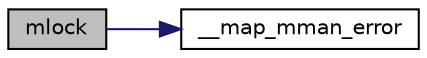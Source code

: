 digraph "mlock"
{
  edge [fontname="Helvetica",fontsize="10",labelfontname="Helvetica",labelfontsize="10"];
  node [fontname="Helvetica",fontsize="10",shape=record];
  rankdir="LR";
  Node22 [label="mlock",height=0.2,width=0.4,color="black", fillcolor="grey75", style="filled", fontcolor="black"];
  Node22 -> Node23 [color="midnightblue",fontsize="10",style="solid",fontname="Helvetica"];
  Node23 [label="__map_mman_error",height=0.2,width=0.4,color="black", fillcolor="white", style="filled",URL="$mman_8cpp.html#a422015702721ddd248648a2ae507a2aa"];
}
